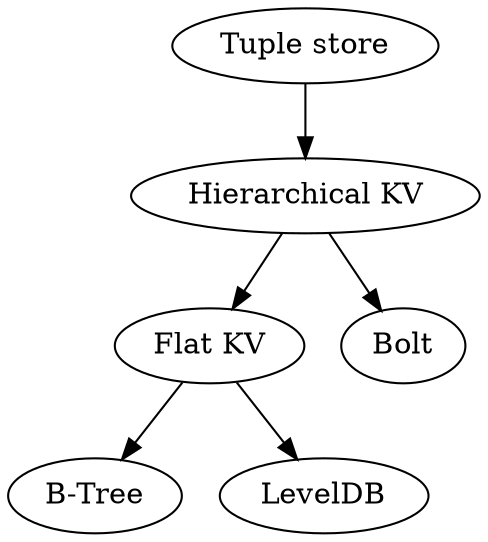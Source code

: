 digraph DBs {
    btree [label="B-Tree"]
    leveldb [label="LevelDB"]
    flat_kv [label="Flat KV" URL="./docs/kv-flat.md"]
    flat_kv -> btree
    flat_kv -> leveldb

    hie_kv [label="Hierarchical KV" URL="./docs/kv-hierarchical.md"]
    bolt [label="Bolt"]
    hie_kv -> bolt
    hie_kv -> flat_kv

    strict_tuple [label="Tuple store" URL="./docs/tuple-strict.md"]
    strict_tuple -> hie_kv
}